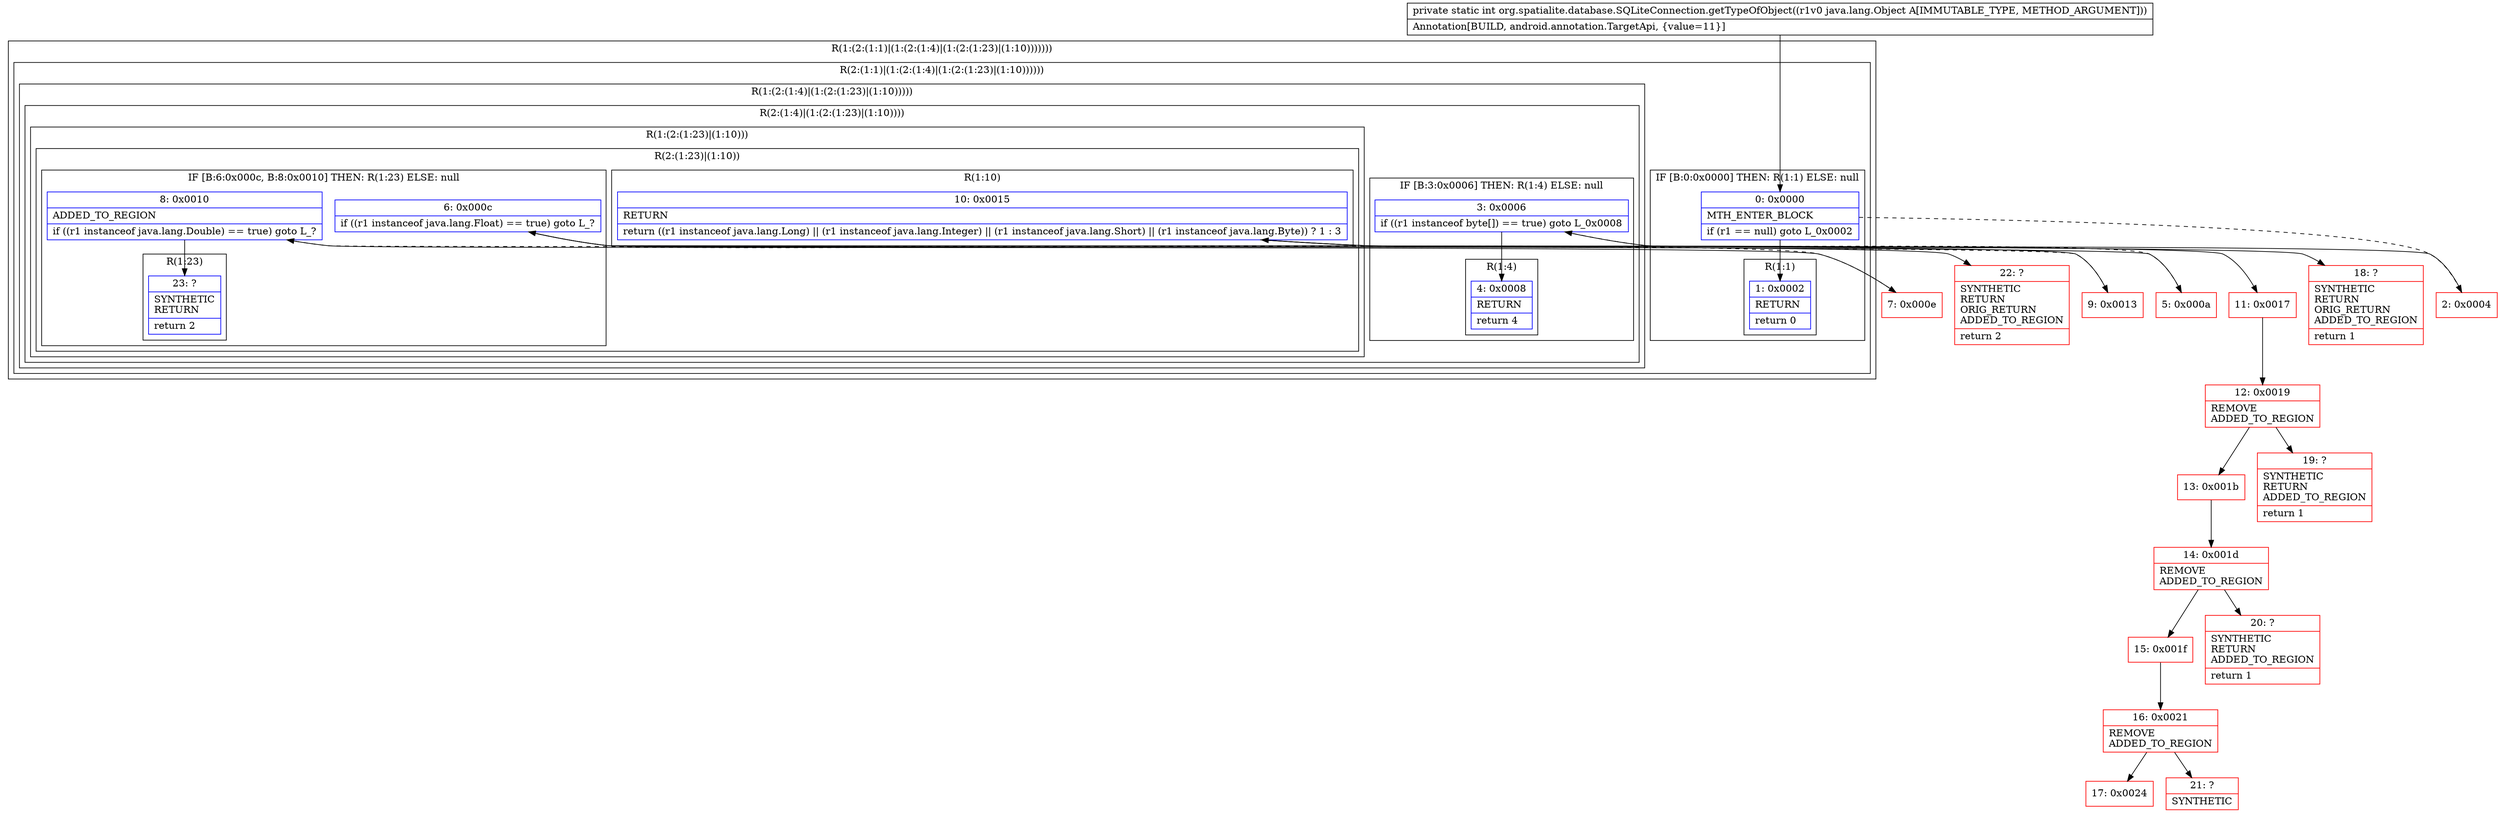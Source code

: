 digraph "CFG fororg.spatialite.database.SQLiteConnection.getTypeOfObject(Ljava\/lang\/Object;)I" {
subgraph cluster_Region_369583647 {
label = "R(1:(2:(1:1)|(1:(2:(1:4)|(1:(2:(1:23)|(1:10)))))))";
node [shape=record,color=blue];
subgraph cluster_Region_2117416137 {
label = "R(2:(1:1)|(1:(2:(1:4)|(1:(2:(1:23)|(1:10))))))";
node [shape=record,color=blue];
subgraph cluster_IfRegion_1613149613 {
label = "IF [B:0:0x0000] THEN: R(1:1) ELSE: null";
node [shape=record,color=blue];
Node_0 [shape=record,label="{0\:\ 0x0000|MTH_ENTER_BLOCK\l|if (r1 == null) goto L_0x0002\l}"];
subgraph cluster_Region_430459836 {
label = "R(1:1)";
node [shape=record,color=blue];
Node_1 [shape=record,label="{1\:\ 0x0002|RETURN\l|return 0\l}"];
}
}
subgraph cluster_Region_884138248 {
label = "R(1:(2:(1:4)|(1:(2:(1:23)|(1:10)))))";
node [shape=record,color=blue];
subgraph cluster_Region_1677068331 {
label = "R(2:(1:4)|(1:(2:(1:23)|(1:10))))";
node [shape=record,color=blue];
subgraph cluster_IfRegion_916996645 {
label = "IF [B:3:0x0006] THEN: R(1:4) ELSE: null";
node [shape=record,color=blue];
Node_3 [shape=record,label="{3\:\ 0x0006|if ((r1 instanceof byte[]) == true) goto L_0x0008\l}"];
subgraph cluster_Region_1829116647 {
label = "R(1:4)";
node [shape=record,color=blue];
Node_4 [shape=record,label="{4\:\ 0x0008|RETURN\l|return 4\l}"];
}
}
subgraph cluster_Region_1310657774 {
label = "R(1:(2:(1:23)|(1:10)))";
node [shape=record,color=blue];
subgraph cluster_Region_503050838 {
label = "R(2:(1:23)|(1:10))";
node [shape=record,color=blue];
subgraph cluster_IfRegion_1765159590 {
label = "IF [B:6:0x000c, B:8:0x0010] THEN: R(1:23) ELSE: null";
node [shape=record,color=blue];
Node_6 [shape=record,label="{6\:\ 0x000c|if ((r1 instanceof java.lang.Float) == true) goto L_?\l}"];
Node_8 [shape=record,label="{8\:\ 0x0010|ADDED_TO_REGION\l|if ((r1 instanceof java.lang.Double) == true) goto L_?\l}"];
subgraph cluster_Region_884661317 {
label = "R(1:23)";
node [shape=record,color=blue];
Node_23 [shape=record,label="{23\:\ ?|SYNTHETIC\lRETURN\l|return 2\l}"];
}
}
subgraph cluster_Region_49598016 {
label = "R(1:10)";
node [shape=record,color=blue];
Node_10 [shape=record,label="{10\:\ 0x0015|RETURN\l|return ((r1 instanceof java.lang.Long) \|\| (r1 instanceof java.lang.Integer) \|\| (r1 instanceof java.lang.Short) \|\| (r1 instanceof java.lang.Byte)) ? 1 : 3\l}"];
}
}
}
}
}
}
}
Node_2 [shape=record,color=red,label="{2\:\ 0x0004}"];
Node_5 [shape=record,color=red,label="{5\:\ 0x000a}"];
Node_7 [shape=record,color=red,label="{7\:\ 0x000e}"];
Node_9 [shape=record,color=red,label="{9\:\ 0x0013}"];
Node_11 [shape=record,color=red,label="{11\:\ 0x0017}"];
Node_12 [shape=record,color=red,label="{12\:\ 0x0019|REMOVE\lADDED_TO_REGION\l}"];
Node_13 [shape=record,color=red,label="{13\:\ 0x001b}"];
Node_14 [shape=record,color=red,label="{14\:\ 0x001d|REMOVE\lADDED_TO_REGION\l}"];
Node_15 [shape=record,color=red,label="{15\:\ 0x001f}"];
Node_16 [shape=record,color=red,label="{16\:\ 0x0021|REMOVE\lADDED_TO_REGION\l}"];
Node_17 [shape=record,color=red,label="{17\:\ 0x0024}"];
Node_18 [shape=record,color=red,label="{18\:\ ?|SYNTHETIC\lRETURN\lORIG_RETURN\lADDED_TO_REGION\l|return 1\l}"];
Node_19 [shape=record,color=red,label="{19\:\ ?|SYNTHETIC\lRETURN\lADDED_TO_REGION\l|return 1\l}"];
Node_20 [shape=record,color=red,label="{20\:\ ?|SYNTHETIC\lRETURN\lADDED_TO_REGION\l|return 1\l}"];
Node_21 [shape=record,color=red,label="{21\:\ ?|SYNTHETIC\l}"];
Node_22 [shape=record,color=red,label="{22\:\ ?|SYNTHETIC\lRETURN\lORIG_RETURN\lADDED_TO_REGION\l|return 2\l}"];
MethodNode[shape=record,label="{private static int org.spatialite.database.SQLiteConnection.getTypeOfObject((r1v0 java.lang.Object A[IMMUTABLE_TYPE, METHOD_ARGUMENT]))  | Annotation[BUILD, android.annotation.TargetApi, \{value=11\}]\l}"];
MethodNode -> Node_0;
Node_0 -> Node_1;
Node_0 -> Node_2[style=dashed];
Node_3 -> Node_4;
Node_3 -> Node_5[style=dashed];
Node_6 -> Node_7[style=dashed];
Node_6 -> Node_22;
Node_8 -> Node_9[style=dashed];
Node_8 -> Node_23;
Node_10 -> Node_11;
Node_10 -> Node_18;
Node_2 -> Node_3;
Node_5 -> Node_6;
Node_7 -> Node_8;
Node_9 -> Node_10;
Node_11 -> Node_12;
Node_12 -> Node_13;
Node_12 -> Node_19;
Node_13 -> Node_14;
Node_14 -> Node_15;
Node_14 -> Node_20;
Node_15 -> Node_16;
Node_16 -> Node_17;
Node_16 -> Node_21;
}

